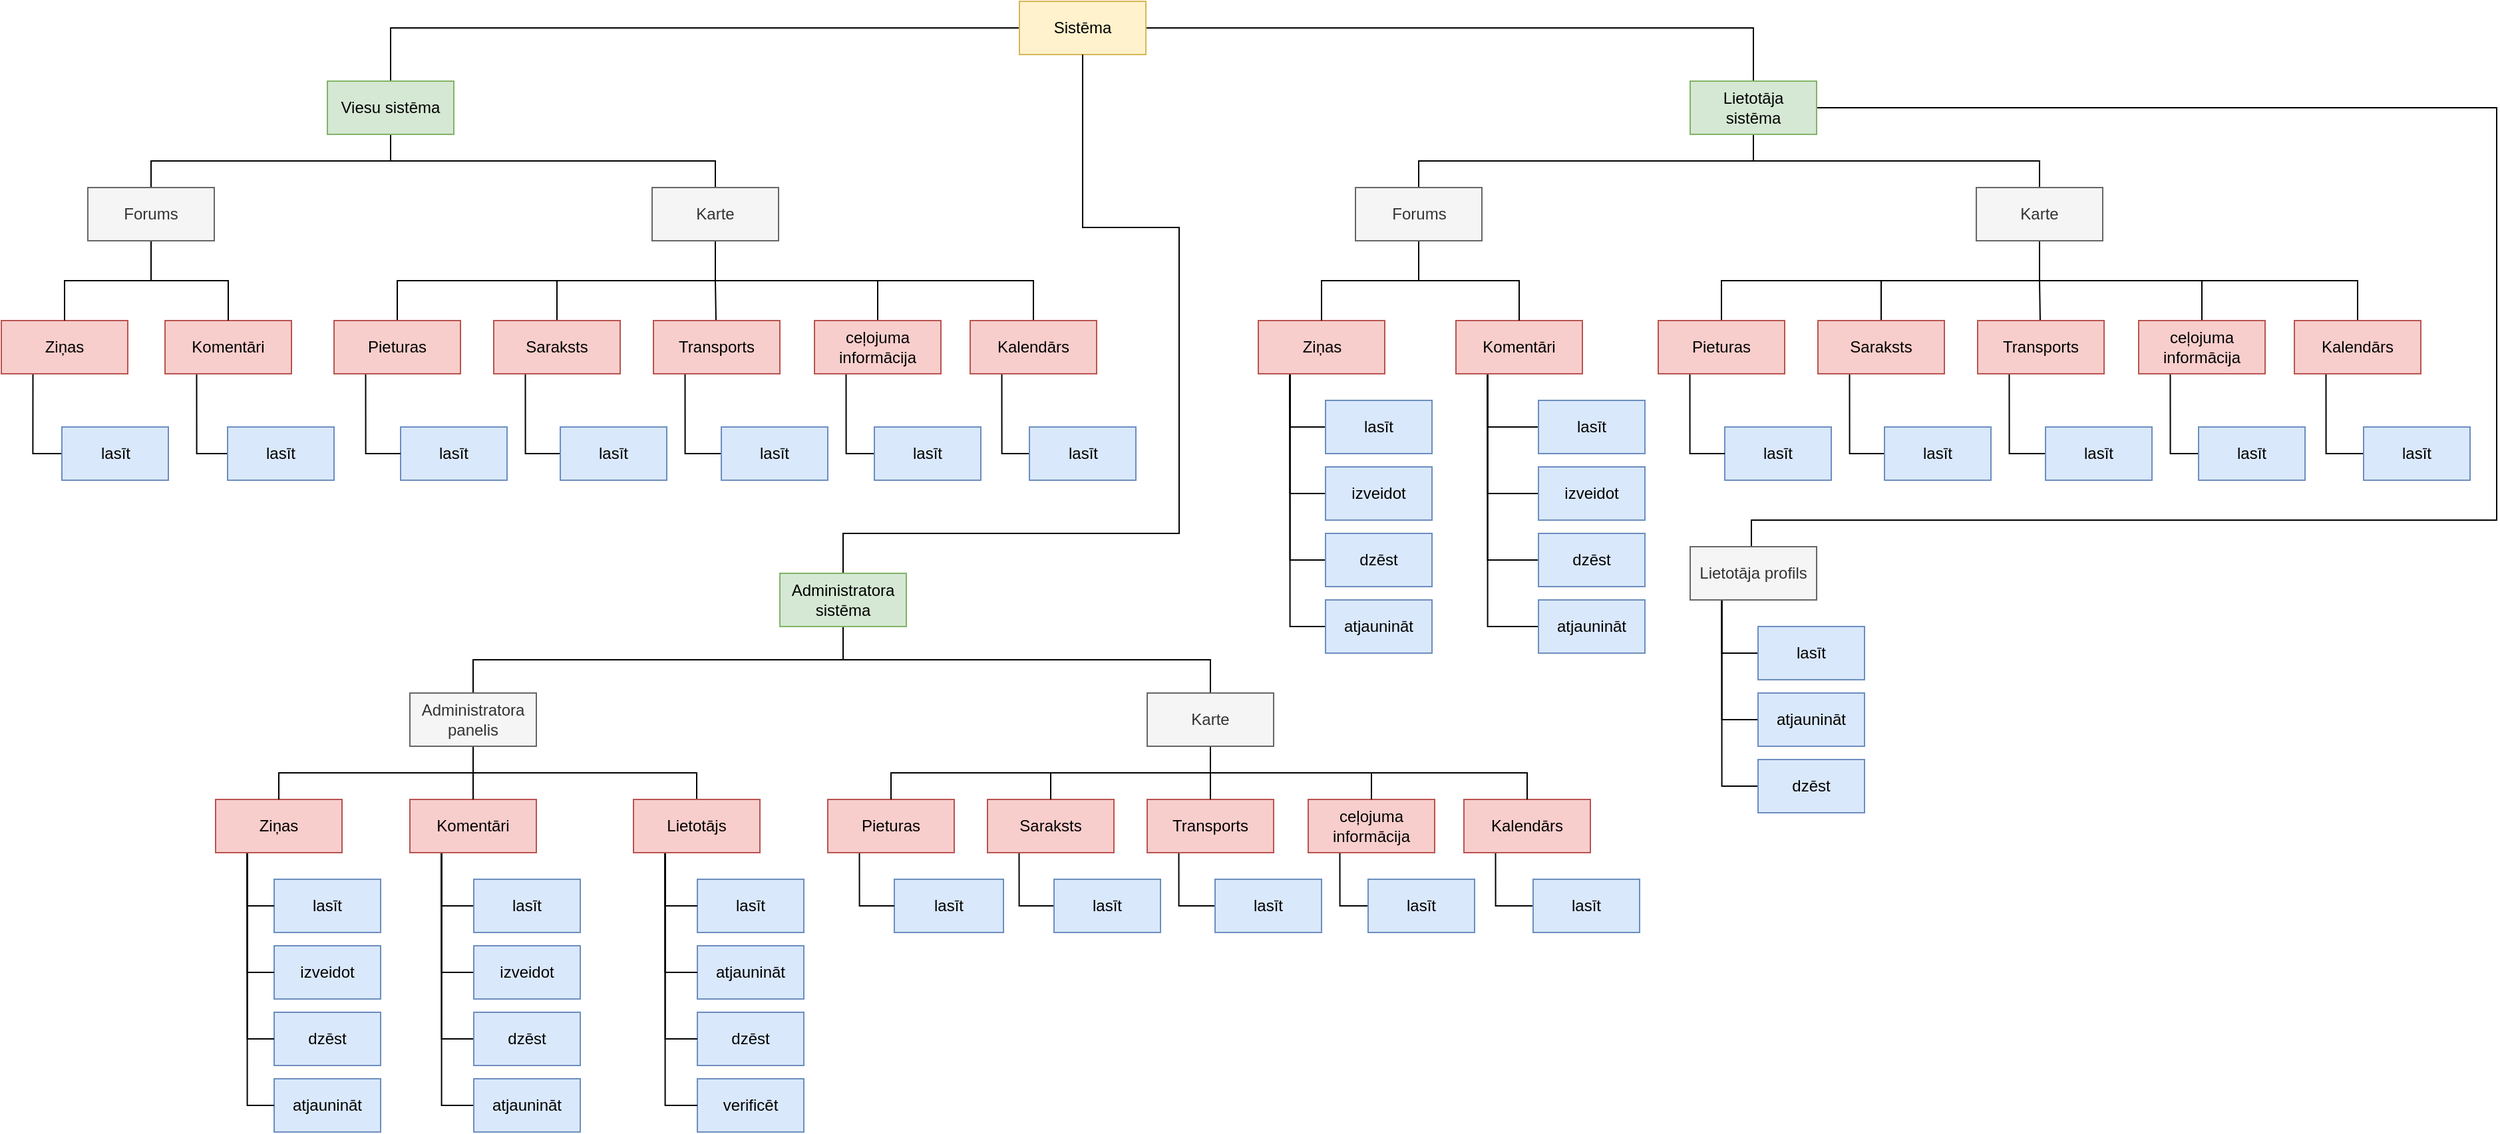 <mxfile version="21.3.5" type="device">
  <diagram name="Page-1" id="ItMayTdStuMKdumeluar">
    <mxGraphModel dx="2561" dy="914" grid="1" gridSize="10" guides="1" tooltips="1" connect="1" arrows="1" fold="1" page="1" pageScale="1" pageWidth="827" pageHeight="1169" math="0" shadow="0">
      <root>
        <mxCell id="0" />
        <mxCell id="1" parent="0" />
        <mxCell id="jwccmyAAvtYH5btv979k-6" style="edgeStyle=orthogonalEdgeStyle;rounded=0;orthogonalLoop=1;jettySize=auto;html=1;exitX=0;exitY=0.5;exitDx=0;exitDy=0;entryX=0.5;entryY=0;entryDx=0;entryDy=0;endArrow=none;endFill=0;" edge="1" parent="1" source="jwccmyAAvtYH5btv979k-1" target="jwccmyAAvtYH5btv979k-2">
          <mxGeometry relative="1" as="geometry" />
        </mxCell>
        <mxCell id="jwccmyAAvtYH5btv979k-14" style="edgeStyle=orthogonalEdgeStyle;rounded=0;orthogonalLoop=1;jettySize=auto;html=1;exitX=1;exitY=0.5;exitDx=0;exitDy=0;entryX=0.5;entryY=0;entryDx=0;entryDy=0;endArrow=none;endFill=0;" edge="1" parent="1" source="jwccmyAAvtYH5btv979k-1" target="jwccmyAAvtYH5btv979k-3">
          <mxGeometry relative="1" as="geometry" />
        </mxCell>
        <mxCell id="jwccmyAAvtYH5btv979k-1" value="Sistēma" style="rounded=0;whiteSpace=wrap;html=1;fillColor=#fff2cc;strokeColor=#d6b656;" vertex="1" parent="1">
          <mxGeometry x="380" y="110" width="95" height="40" as="geometry" />
        </mxCell>
        <mxCell id="jwccmyAAvtYH5btv979k-343" style="edgeStyle=orthogonalEdgeStyle;rounded=0;orthogonalLoop=1;jettySize=auto;html=1;exitX=0.5;exitY=1;exitDx=0;exitDy=0;entryX=0.5;entryY=0;entryDx=0;entryDy=0;endArrow=none;endFill=0;" edge="1" parent="1" source="jwccmyAAvtYH5btv979k-2" target="jwccmyAAvtYH5btv979k-342">
          <mxGeometry relative="1" as="geometry" />
        </mxCell>
        <mxCell id="jwccmyAAvtYH5btv979k-344" style="edgeStyle=orthogonalEdgeStyle;rounded=0;orthogonalLoop=1;jettySize=auto;html=1;exitX=0.5;exitY=1;exitDx=0;exitDy=0;entryX=0.5;entryY=0;entryDx=0;entryDy=0;endArrow=none;endFill=0;" edge="1" parent="1" source="jwccmyAAvtYH5btv979k-2" target="jwccmyAAvtYH5btv979k-324">
          <mxGeometry relative="1" as="geometry" />
        </mxCell>
        <mxCell id="jwccmyAAvtYH5btv979k-2" value="Viesu sistēma" style="rounded=0;whiteSpace=wrap;html=1;fillColor=#d5e8d4;strokeColor=#82b366;" vertex="1" parent="1">
          <mxGeometry x="-140" y="170" width="95" height="40" as="geometry" />
        </mxCell>
        <mxCell id="jwccmyAAvtYH5btv979k-246" style="edgeStyle=orthogonalEdgeStyle;rounded=0;orthogonalLoop=1;jettySize=auto;html=1;exitX=0.5;exitY=1;exitDx=0;exitDy=0;endArrow=none;endFill=0;" edge="1" parent="1" source="jwccmyAAvtYH5btv979k-3" target="jwccmyAAvtYH5btv979k-244">
          <mxGeometry relative="1" as="geometry" />
        </mxCell>
        <mxCell id="jwccmyAAvtYH5btv979k-261" style="edgeStyle=orthogonalEdgeStyle;rounded=0;orthogonalLoop=1;jettySize=auto;html=1;exitX=0.5;exitY=1;exitDx=0;exitDy=0;entryX=0.5;entryY=0;entryDx=0;entryDy=0;endArrow=none;endFill=0;" edge="1" parent="1" source="jwccmyAAvtYH5btv979k-3" target="jwccmyAAvtYH5btv979k-175">
          <mxGeometry relative="1" as="geometry" />
        </mxCell>
        <mxCell id="jwccmyAAvtYH5btv979k-279" style="edgeStyle=orthogonalEdgeStyle;rounded=0;orthogonalLoop=1;jettySize=auto;html=1;exitX=1;exitY=0.5;exitDx=0;exitDy=0;entryX=0.5;entryY=0;entryDx=0;entryDy=0;endArrow=none;endFill=0;" edge="1" parent="1" source="jwccmyAAvtYH5btv979k-3" target="jwccmyAAvtYH5btv979k-200">
          <mxGeometry relative="1" as="geometry">
            <Array as="points">
              <mxPoint x="1490" y="190" />
              <mxPoint x="1490" y="500" />
              <mxPoint x="930" y="500" />
              <mxPoint x="930" y="520" />
            </Array>
          </mxGeometry>
        </mxCell>
        <mxCell id="jwccmyAAvtYH5btv979k-3" value="Lietotāja &lt;br&gt;sistēma" style="rounded=0;whiteSpace=wrap;html=1;fillColor=#d5e8d4;strokeColor=#82b366;" vertex="1" parent="1">
          <mxGeometry x="884" y="170" width="95" height="40" as="geometry" />
        </mxCell>
        <mxCell id="jwccmyAAvtYH5btv979k-415" style="edgeStyle=orthogonalEdgeStyle;rounded=0;orthogonalLoop=1;jettySize=auto;html=1;exitX=0.5;exitY=1;exitDx=0;exitDy=0;entryX=0.5;entryY=0;entryDx=0;entryDy=0;endArrow=none;endFill=0;" edge="1" parent="1" source="jwccmyAAvtYH5btv979k-4" target="jwccmyAAvtYH5btv979k-414">
          <mxGeometry relative="1" as="geometry" />
        </mxCell>
        <mxCell id="jwccmyAAvtYH5btv979k-432" style="edgeStyle=orthogonalEdgeStyle;rounded=0;orthogonalLoop=1;jettySize=auto;html=1;exitX=0.5;exitY=1;exitDx=0;exitDy=0;entryX=0.5;entryY=0;entryDx=0;entryDy=0;endArrow=none;endFill=0;" edge="1" parent="1" source="jwccmyAAvtYH5btv979k-4" target="jwccmyAAvtYH5btv979k-413">
          <mxGeometry relative="1" as="geometry" />
        </mxCell>
        <mxCell id="jwccmyAAvtYH5btv979k-442" style="edgeStyle=orthogonalEdgeStyle;rounded=0;orthogonalLoop=1;jettySize=auto;html=1;exitX=0.5;exitY=0;exitDx=0;exitDy=0;entryX=0.5;entryY=1;entryDx=0;entryDy=0;endArrow=none;endFill=0;" edge="1" parent="1" source="jwccmyAAvtYH5btv979k-4" target="jwccmyAAvtYH5btv979k-1">
          <mxGeometry relative="1" as="geometry">
            <Array as="points">
              <mxPoint x="248" y="510" />
              <mxPoint x="500" y="510" />
              <mxPoint x="500" y="280" />
              <mxPoint x="428" y="280" />
            </Array>
          </mxGeometry>
        </mxCell>
        <mxCell id="jwccmyAAvtYH5btv979k-4" value="Administratora sistēma" style="rounded=0;whiteSpace=wrap;html=1;fillColor=#d5e8d4;strokeColor=#82b366;" vertex="1" parent="1">
          <mxGeometry x="200" y="540" width="95" height="40" as="geometry" />
        </mxCell>
        <mxCell id="jwccmyAAvtYH5btv979k-253" style="edgeStyle=orthogonalEdgeStyle;rounded=0;orthogonalLoop=1;jettySize=auto;html=1;exitX=0.25;exitY=1;exitDx=0;exitDy=0;entryX=0;entryY=0.5;entryDx=0;entryDy=0;endArrow=none;endFill=0;" edge="1" parent="1" source="jwccmyAAvtYH5btv979k-61" target="jwccmyAAvtYH5btv979k-67">
          <mxGeometry relative="1" as="geometry" />
        </mxCell>
        <mxCell id="jwccmyAAvtYH5btv979k-254" style="edgeStyle=orthogonalEdgeStyle;rounded=0;orthogonalLoop=1;jettySize=auto;html=1;exitX=0.25;exitY=1;exitDx=0;exitDy=0;entryX=0;entryY=0.5;entryDx=0;entryDy=0;endArrow=none;endFill=0;" edge="1" parent="1" source="jwccmyAAvtYH5btv979k-61" target="jwccmyAAvtYH5btv979k-68">
          <mxGeometry relative="1" as="geometry" />
        </mxCell>
        <mxCell id="jwccmyAAvtYH5btv979k-255" style="edgeStyle=orthogonalEdgeStyle;rounded=0;orthogonalLoop=1;jettySize=auto;html=1;exitX=0.25;exitY=1;exitDx=0;exitDy=0;entryX=0;entryY=0.5;entryDx=0;entryDy=0;endArrow=none;endFill=0;" edge="1" parent="1" source="jwccmyAAvtYH5btv979k-61" target="jwccmyAAvtYH5btv979k-69">
          <mxGeometry relative="1" as="geometry" />
        </mxCell>
        <mxCell id="jwccmyAAvtYH5btv979k-256" style="edgeStyle=orthogonalEdgeStyle;rounded=0;orthogonalLoop=1;jettySize=auto;html=1;exitX=0.25;exitY=1;exitDx=0;exitDy=0;entryX=0;entryY=0.5;entryDx=0;entryDy=0;endArrow=none;endFill=0;" edge="1" parent="1" source="jwccmyAAvtYH5btv979k-61" target="jwccmyAAvtYH5btv979k-70">
          <mxGeometry relative="1" as="geometry" />
        </mxCell>
        <mxCell id="jwccmyAAvtYH5btv979k-61" value="Ziņas" style="rounded=0;whiteSpace=wrap;html=1;fillColor=#f8cecc;strokeColor=#b85450;" vertex="1" parent="1">
          <mxGeometry x="559.5" y="350" width="95" height="40" as="geometry" />
        </mxCell>
        <mxCell id="jwccmyAAvtYH5btv979k-62" style="edgeStyle=orthogonalEdgeStyle;rounded=0;orthogonalLoop=1;jettySize=auto;html=1;exitX=0.25;exitY=1;exitDx=0;exitDy=0;entryX=0;entryY=0.5;entryDx=0;entryDy=0;endArrow=none;endFill=0;" edge="1" parent="1" source="jwccmyAAvtYH5btv979k-66" target="jwccmyAAvtYH5btv979k-71">
          <mxGeometry relative="1" as="geometry" />
        </mxCell>
        <mxCell id="jwccmyAAvtYH5btv979k-63" style="edgeStyle=orthogonalEdgeStyle;rounded=0;orthogonalLoop=1;jettySize=auto;html=1;exitX=0.25;exitY=1;exitDx=0;exitDy=0;entryX=0;entryY=0.5;entryDx=0;entryDy=0;endArrow=none;endFill=0;" edge="1" parent="1" source="jwccmyAAvtYH5btv979k-66" target="jwccmyAAvtYH5btv979k-72">
          <mxGeometry relative="1" as="geometry" />
        </mxCell>
        <mxCell id="jwccmyAAvtYH5btv979k-64" style="edgeStyle=orthogonalEdgeStyle;rounded=0;orthogonalLoop=1;jettySize=auto;html=1;exitX=0.25;exitY=1;exitDx=0;exitDy=0;entryX=0;entryY=0.5;entryDx=0;entryDy=0;endArrow=none;endFill=0;" edge="1" parent="1" source="jwccmyAAvtYH5btv979k-66" target="jwccmyAAvtYH5btv979k-73">
          <mxGeometry relative="1" as="geometry" />
        </mxCell>
        <mxCell id="jwccmyAAvtYH5btv979k-65" style="edgeStyle=orthogonalEdgeStyle;rounded=0;orthogonalLoop=1;jettySize=auto;html=1;exitX=0.25;exitY=1;exitDx=0;exitDy=0;entryX=0;entryY=0.5;entryDx=0;entryDy=0;endArrow=none;endFill=0;" edge="1" parent="1" source="jwccmyAAvtYH5btv979k-66" target="jwccmyAAvtYH5btv979k-74">
          <mxGeometry relative="1" as="geometry" />
        </mxCell>
        <mxCell id="jwccmyAAvtYH5btv979k-66" value="Komentāri" style="rounded=0;whiteSpace=wrap;html=1;fillColor=#f8cecc;strokeColor=#b85450;" vertex="1" parent="1">
          <mxGeometry x="708" y="350" width="95" height="40" as="geometry" />
        </mxCell>
        <mxCell id="jwccmyAAvtYH5btv979k-67" value="lasīt" style="rounded=0;whiteSpace=wrap;html=1;fillColor=#dae8fc;strokeColor=#6c8ebf;" vertex="1" parent="1">
          <mxGeometry x="610" y="410" width="80" height="40" as="geometry" />
        </mxCell>
        <mxCell id="jwccmyAAvtYH5btv979k-68" value="izveidot" style="rounded=0;whiteSpace=wrap;html=1;fillColor=#dae8fc;strokeColor=#6c8ebf;" vertex="1" parent="1">
          <mxGeometry x="610" y="460" width="80" height="40" as="geometry" />
        </mxCell>
        <mxCell id="jwccmyAAvtYH5btv979k-69" value="dzēst" style="rounded=0;whiteSpace=wrap;html=1;fillColor=#dae8fc;strokeColor=#6c8ebf;" vertex="1" parent="1">
          <mxGeometry x="610" y="510" width="80" height="40" as="geometry" />
        </mxCell>
        <mxCell id="jwccmyAAvtYH5btv979k-70" value="atjaunināt" style="rounded=0;whiteSpace=wrap;html=1;fillColor=#dae8fc;strokeColor=#6c8ebf;" vertex="1" parent="1">
          <mxGeometry x="610" y="560" width="80" height="40" as="geometry" />
        </mxCell>
        <mxCell id="jwccmyAAvtYH5btv979k-71" value="lasīt" style="rounded=0;whiteSpace=wrap;html=1;fillColor=#dae8fc;strokeColor=#6c8ebf;" vertex="1" parent="1">
          <mxGeometry x="770" y="410" width="80" height="40" as="geometry" />
        </mxCell>
        <mxCell id="jwccmyAAvtYH5btv979k-72" value="izveidot" style="rounded=0;whiteSpace=wrap;html=1;fillColor=#dae8fc;strokeColor=#6c8ebf;" vertex="1" parent="1">
          <mxGeometry x="770" y="460" width="80" height="40" as="geometry" />
        </mxCell>
        <mxCell id="jwccmyAAvtYH5btv979k-73" value="dzēst" style="rounded=0;whiteSpace=wrap;html=1;fillColor=#dae8fc;strokeColor=#6c8ebf;" vertex="1" parent="1">
          <mxGeometry x="770" y="510" width="80" height="40" as="geometry" />
        </mxCell>
        <mxCell id="jwccmyAAvtYH5btv979k-74" value="atjaunināt" style="rounded=0;whiteSpace=wrap;html=1;fillColor=#dae8fc;strokeColor=#6c8ebf;" vertex="1" parent="1">
          <mxGeometry x="770" y="560" width="80" height="40" as="geometry" />
        </mxCell>
        <mxCell id="jwccmyAAvtYH5btv979k-268" style="edgeStyle=orthogonalEdgeStyle;rounded=0;orthogonalLoop=1;jettySize=auto;html=1;exitX=0.5;exitY=1;exitDx=0;exitDy=0;entryX=0.5;entryY=0;entryDx=0;entryDy=0;endArrow=none;endFill=0;" edge="1" parent="1" source="jwccmyAAvtYH5btv979k-175" target="jwccmyAAvtYH5btv979k-190">
          <mxGeometry relative="1" as="geometry" />
        </mxCell>
        <mxCell id="jwccmyAAvtYH5btv979k-269" style="edgeStyle=orthogonalEdgeStyle;rounded=0;orthogonalLoop=1;jettySize=auto;html=1;exitX=0.5;exitY=1;exitDx=0;exitDy=0;entryX=0.5;entryY=0;entryDx=0;entryDy=0;endArrow=none;endFill=0;" edge="1" parent="1" source="jwccmyAAvtYH5btv979k-175" target="jwccmyAAvtYH5btv979k-188">
          <mxGeometry relative="1" as="geometry" />
        </mxCell>
        <mxCell id="jwccmyAAvtYH5btv979k-270" style="edgeStyle=orthogonalEdgeStyle;rounded=0;orthogonalLoop=1;jettySize=auto;html=1;exitX=0.5;exitY=1;exitDx=0;exitDy=0;endArrow=none;endFill=0;" edge="1" parent="1" source="jwccmyAAvtYH5btv979k-175" target="jwccmyAAvtYH5btv979k-182">
          <mxGeometry relative="1" as="geometry" />
        </mxCell>
        <mxCell id="jwccmyAAvtYH5btv979k-271" style="edgeStyle=orthogonalEdgeStyle;rounded=0;orthogonalLoop=1;jettySize=auto;html=1;exitX=0.5;exitY=1;exitDx=0;exitDy=0;entryX=0.5;entryY=0;entryDx=0;entryDy=0;endArrow=none;endFill=0;" edge="1" parent="1" source="jwccmyAAvtYH5btv979k-175" target="jwccmyAAvtYH5btv979k-178">
          <mxGeometry relative="1" as="geometry" />
        </mxCell>
        <mxCell id="jwccmyAAvtYH5btv979k-272" style="edgeStyle=orthogonalEdgeStyle;rounded=0;orthogonalLoop=1;jettySize=auto;html=1;exitX=0.5;exitY=1;exitDx=0;exitDy=0;endArrow=none;endFill=0;" edge="1" parent="1" source="jwccmyAAvtYH5btv979k-175" target="jwccmyAAvtYH5btv979k-180">
          <mxGeometry relative="1" as="geometry">
            <Array as="points">
              <mxPoint x="1147" y="320" />
              <mxPoint x="1147" y="320" />
            </Array>
          </mxGeometry>
        </mxCell>
        <mxCell id="jwccmyAAvtYH5btv979k-175" value="Karte" style="rounded=0;whiteSpace=wrap;html=1;fillColor=#f5f5f5;fontColor=#333333;strokeColor=#666666;" vertex="1" parent="1">
          <mxGeometry x="1099" y="250" width="95" height="40" as="geometry" />
        </mxCell>
        <mxCell id="jwccmyAAvtYH5btv979k-264" style="edgeStyle=orthogonalEdgeStyle;rounded=0;orthogonalLoop=1;jettySize=auto;html=1;exitX=0.25;exitY=1;exitDx=0;exitDy=0;entryX=0;entryY=0.5;entryDx=0;entryDy=0;endArrow=none;endFill=0;" edge="1" parent="1" source="jwccmyAAvtYH5btv979k-178" target="jwccmyAAvtYH5btv979k-184">
          <mxGeometry relative="1" as="geometry" />
        </mxCell>
        <mxCell id="jwccmyAAvtYH5btv979k-178" value="Saraksts" style="rounded=0;whiteSpace=wrap;html=1;fillColor=#f8cecc;strokeColor=#b85450;" vertex="1" parent="1">
          <mxGeometry x="980" y="350" width="95" height="40" as="geometry" />
        </mxCell>
        <mxCell id="jwccmyAAvtYH5btv979k-265" style="edgeStyle=orthogonalEdgeStyle;rounded=0;orthogonalLoop=1;jettySize=auto;html=1;exitX=0.25;exitY=1;exitDx=0;exitDy=0;entryX=0;entryY=0.5;entryDx=0;entryDy=0;endArrow=none;endFill=0;" edge="1" parent="1" source="jwccmyAAvtYH5btv979k-180" target="jwccmyAAvtYH5btv979k-185">
          <mxGeometry relative="1" as="geometry" />
        </mxCell>
        <mxCell id="jwccmyAAvtYH5btv979k-180" value="Transports" style="rounded=0;whiteSpace=wrap;html=1;fillColor=#f8cecc;strokeColor=#b85450;" vertex="1" parent="1">
          <mxGeometry x="1100" y="350" width="95" height="40" as="geometry" />
        </mxCell>
        <mxCell id="jwccmyAAvtYH5btv979k-266" style="edgeStyle=orthogonalEdgeStyle;rounded=0;orthogonalLoop=1;jettySize=auto;html=1;exitX=0.25;exitY=1;exitDx=0;exitDy=0;entryX=0;entryY=0.5;entryDx=0;entryDy=0;endArrow=none;endFill=0;" edge="1" parent="1" source="jwccmyAAvtYH5btv979k-182" target="jwccmyAAvtYH5btv979k-186">
          <mxGeometry relative="1" as="geometry" />
        </mxCell>
        <mxCell id="jwccmyAAvtYH5btv979k-182" value="ceļojuma informācija" style="rounded=0;whiteSpace=wrap;html=1;fillColor=#f8cecc;strokeColor=#b85450;" vertex="1" parent="1">
          <mxGeometry x="1221" y="350" width="95" height="40" as="geometry" />
        </mxCell>
        <mxCell id="jwccmyAAvtYH5btv979k-183" value="lasīt" style="rounded=0;whiteSpace=wrap;html=1;fillColor=#dae8fc;strokeColor=#6c8ebf;" vertex="1" parent="1">
          <mxGeometry x="910" y="430" width="80" height="40" as="geometry" />
        </mxCell>
        <mxCell id="jwccmyAAvtYH5btv979k-184" value="lasīt" style="rounded=0;whiteSpace=wrap;html=1;fillColor=#dae8fc;strokeColor=#6c8ebf;" vertex="1" parent="1">
          <mxGeometry x="1030" y="430" width="80" height="40" as="geometry" />
        </mxCell>
        <mxCell id="jwccmyAAvtYH5btv979k-185" value="lasīt" style="rounded=0;whiteSpace=wrap;html=1;fillColor=#dae8fc;strokeColor=#6c8ebf;" vertex="1" parent="1">
          <mxGeometry x="1151" y="430" width="80" height="40" as="geometry" />
        </mxCell>
        <mxCell id="jwccmyAAvtYH5btv979k-186" value="lasīt" style="rounded=0;whiteSpace=wrap;html=1;fillColor=#dae8fc;strokeColor=#6c8ebf;" vertex="1" parent="1">
          <mxGeometry x="1266" y="430" width="80" height="40" as="geometry" />
        </mxCell>
        <mxCell id="jwccmyAAvtYH5btv979k-267" style="edgeStyle=orthogonalEdgeStyle;rounded=0;orthogonalLoop=1;jettySize=auto;html=1;exitX=0.25;exitY=1;exitDx=0;exitDy=0;entryX=0;entryY=0.5;entryDx=0;entryDy=0;endArrow=none;endFill=0;" edge="1" parent="1" source="jwccmyAAvtYH5btv979k-188" target="jwccmyAAvtYH5btv979k-189">
          <mxGeometry relative="1" as="geometry" />
        </mxCell>
        <mxCell id="jwccmyAAvtYH5btv979k-188" value="Kalendārs" style="rounded=0;whiteSpace=wrap;html=1;fillColor=#f8cecc;strokeColor=#b85450;" vertex="1" parent="1">
          <mxGeometry x="1338" y="350" width="95" height="40" as="geometry" />
        </mxCell>
        <mxCell id="jwccmyAAvtYH5btv979k-189" value="lasīt" style="rounded=0;whiteSpace=wrap;html=1;fillColor=#dae8fc;strokeColor=#6c8ebf;" vertex="1" parent="1">
          <mxGeometry x="1390" y="430" width="80" height="40" as="geometry" />
        </mxCell>
        <mxCell id="jwccmyAAvtYH5btv979k-263" style="edgeStyle=orthogonalEdgeStyle;rounded=0;orthogonalLoop=1;jettySize=auto;html=1;exitX=0.25;exitY=1;exitDx=0;exitDy=0;entryX=0;entryY=0.5;entryDx=0;entryDy=0;endArrow=none;endFill=0;" edge="1" parent="1" source="jwccmyAAvtYH5btv979k-190" target="jwccmyAAvtYH5btv979k-183">
          <mxGeometry relative="1" as="geometry" />
        </mxCell>
        <mxCell id="jwccmyAAvtYH5btv979k-190" value="Pieturas" style="rounded=0;whiteSpace=wrap;html=1;fillColor=#f8cecc;strokeColor=#b85450;" vertex="1" parent="1">
          <mxGeometry x="860" y="350" width="95" height="40" as="geometry" />
        </mxCell>
        <mxCell id="jwccmyAAvtYH5btv979k-274" style="edgeStyle=orthogonalEdgeStyle;rounded=0;orthogonalLoop=1;jettySize=auto;html=1;exitX=0.25;exitY=1;exitDx=0;exitDy=0;entryX=0;entryY=0.5;entryDx=0;entryDy=0;endArrow=none;endFill=0;" edge="1" parent="1" source="jwccmyAAvtYH5btv979k-200" target="jwccmyAAvtYH5btv979k-221">
          <mxGeometry relative="1" as="geometry" />
        </mxCell>
        <mxCell id="jwccmyAAvtYH5btv979k-275" style="edgeStyle=orthogonalEdgeStyle;rounded=0;orthogonalLoop=1;jettySize=auto;html=1;exitX=0.25;exitY=1;exitDx=0;exitDy=0;entryX=0;entryY=0.5;entryDx=0;entryDy=0;endArrow=none;endFill=0;" edge="1" parent="1" source="jwccmyAAvtYH5btv979k-200" target="jwccmyAAvtYH5btv979k-222">
          <mxGeometry relative="1" as="geometry" />
        </mxCell>
        <mxCell id="jwccmyAAvtYH5btv979k-276" style="edgeStyle=orthogonalEdgeStyle;rounded=0;orthogonalLoop=1;jettySize=auto;html=1;exitX=0.25;exitY=1;exitDx=0;exitDy=0;entryX=0;entryY=0.5;entryDx=0;entryDy=0;endArrow=none;endFill=0;" edge="1" parent="1" source="jwccmyAAvtYH5btv979k-200" target="jwccmyAAvtYH5btv979k-223">
          <mxGeometry relative="1" as="geometry" />
        </mxCell>
        <mxCell id="jwccmyAAvtYH5btv979k-200" value="Lietotāja profils" style="rounded=0;whiteSpace=wrap;html=1;fillColor=#f5f5f5;fontColor=#333333;strokeColor=#666666;" vertex="1" parent="1">
          <mxGeometry x="884" y="520" width="95" height="40" as="geometry" />
        </mxCell>
        <mxCell id="jwccmyAAvtYH5btv979k-221" value="lasīt" style="rounded=0;whiteSpace=wrap;html=1;fillColor=#dae8fc;strokeColor=#6c8ebf;" vertex="1" parent="1">
          <mxGeometry x="935" y="580" width="80" height="40" as="geometry" />
        </mxCell>
        <mxCell id="jwccmyAAvtYH5btv979k-222" value="atjaunināt" style="rounded=0;whiteSpace=wrap;html=1;fillColor=#dae8fc;strokeColor=#6c8ebf;" vertex="1" parent="1">
          <mxGeometry x="935" y="630" width="80" height="40" as="geometry" />
        </mxCell>
        <mxCell id="jwccmyAAvtYH5btv979k-223" value="dzēst" style="rounded=0;whiteSpace=wrap;html=1;fillColor=#dae8fc;strokeColor=#6c8ebf;" vertex="1" parent="1">
          <mxGeometry x="935" y="680" width="80" height="40" as="geometry" />
        </mxCell>
        <mxCell id="jwccmyAAvtYH5btv979k-257" style="edgeStyle=orthogonalEdgeStyle;rounded=0;orthogonalLoop=1;jettySize=auto;html=1;exitX=0.5;exitY=1;exitDx=0;exitDy=0;entryX=0.5;entryY=0;entryDx=0;entryDy=0;endArrow=none;endFill=0;" edge="1" parent="1" source="jwccmyAAvtYH5btv979k-244" target="jwccmyAAvtYH5btv979k-66">
          <mxGeometry relative="1" as="geometry" />
        </mxCell>
        <mxCell id="jwccmyAAvtYH5btv979k-258" style="edgeStyle=orthogonalEdgeStyle;rounded=0;orthogonalLoop=1;jettySize=auto;html=1;exitX=0.5;exitY=1;exitDx=0;exitDy=0;entryX=0.5;entryY=0;entryDx=0;entryDy=0;endArrow=none;endFill=0;" edge="1" parent="1" source="jwccmyAAvtYH5btv979k-244" target="jwccmyAAvtYH5btv979k-61">
          <mxGeometry relative="1" as="geometry" />
        </mxCell>
        <mxCell id="jwccmyAAvtYH5btv979k-244" value="Forums" style="rounded=0;whiteSpace=wrap;html=1;fillColor=#f5f5f5;fontColor=#333333;strokeColor=#666666;" vertex="1" parent="1">
          <mxGeometry x="632.5" y="250" width="95" height="40" as="geometry" />
        </mxCell>
        <mxCell id="jwccmyAAvtYH5btv979k-347" style="edgeStyle=orthogonalEdgeStyle;rounded=0;orthogonalLoop=1;jettySize=auto;html=1;exitX=0.25;exitY=1;exitDx=0;exitDy=0;entryX=0;entryY=0.5;entryDx=0;entryDy=0;endArrow=none;endFill=0;" edge="1" parent="1" source="jwccmyAAvtYH5btv979k-305" target="jwccmyAAvtYH5btv979k-311">
          <mxGeometry relative="1" as="geometry" />
        </mxCell>
        <mxCell id="jwccmyAAvtYH5btv979k-305" value="Ziņas" style="rounded=0;whiteSpace=wrap;html=1;fillColor=#f8cecc;strokeColor=#b85450;" vertex="1" parent="1">
          <mxGeometry x="-385" y="350" width="95" height="40" as="geometry" />
        </mxCell>
        <mxCell id="jwccmyAAvtYH5btv979k-346" style="edgeStyle=orthogonalEdgeStyle;rounded=0;orthogonalLoop=1;jettySize=auto;html=1;exitX=0.25;exitY=1;exitDx=0;exitDy=0;entryX=0;entryY=0.5;entryDx=0;entryDy=0;endArrow=none;endFill=0;" edge="1" parent="1" source="jwccmyAAvtYH5btv979k-310" target="jwccmyAAvtYH5btv979k-315">
          <mxGeometry relative="1" as="geometry" />
        </mxCell>
        <mxCell id="jwccmyAAvtYH5btv979k-310" value="Komentāri" style="rounded=0;whiteSpace=wrap;html=1;fillColor=#f8cecc;strokeColor=#b85450;" vertex="1" parent="1">
          <mxGeometry x="-262" y="350" width="95" height="40" as="geometry" />
        </mxCell>
        <mxCell id="jwccmyAAvtYH5btv979k-311" value="lasīt" style="rounded=0;whiteSpace=wrap;html=1;fillColor=#dae8fc;strokeColor=#6c8ebf;" vertex="1" parent="1">
          <mxGeometry x="-339.5" y="430" width="80" height="40" as="geometry" />
        </mxCell>
        <mxCell id="jwccmyAAvtYH5btv979k-315" value="lasīt" style="rounded=0;whiteSpace=wrap;html=1;fillColor=#dae8fc;strokeColor=#6c8ebf;" vertex="1" parent="1">
          <mxGeometry x="-215" y="430" width="80" height="40" as="geometry" />
        </mxCell>
        <mxCell id="jwccmyAAvtYH5btv979k-319" style="edgeStyle=orthogonalEdgeStyle;rounded=0;orthogonalLoop=1;jettySize=auto;html=1;exitX=0.5;exitY=1;exitDx=0;exitDy=0;entryX=0.5;entryY=0;entryDx=0;entryDy=0;endArrow=none;endFill=0;" edge="1" parent="1" source="jwccmyAAvtYH5btv979k-324" target="jwccmyAAvtYH5btv979k-339">
          <mxGeometry relative="1" as="geometry" />
        </mxCell>
        <mxCell id="jwccmyAAvtYH5btv979k-320" style="edgeStyle=orthogonalEdgeStyle;rounded=0;orthogonalLoop=1;jettySize=auto;html=1;exitX=0.5;exitY=1;exitDx=0;exitDy=0;entryX=0.5;entryY=0;entryDx=0;entryDy=0;endArrow=none;endFill=0;" edge="1" parent="1" source="jwccmyAAvtYH5btv979k-324" target="jwccmyAAvtYH5btv979k-336">
          <mxGeometry relative="1" as="geometry" />
        </mxCell>
        <mxCell id="jwccmyAAvtYH5btv979k-321" style="edgeStyle=orthogonalEdgeStyle;rounded=0;orthogonalLoop=1;jettySize=auto;html=1;exitX=0.5;exitY=1;exitDx=0;exitDy=0;endArrow=none;endFill=0;" edge="1" parent="1" source="jwccmyAAvtYH5btv979k-324" target="jwccmyAAvtYH5btv979k-330">
          <mxGeometry relative="1" as="geometry" />
        </mxCell>
        <mxCell id="jwccmyAAvtYH5btv979k-322" style="edgeStyle=orthogonalEdgeStyle;rounded=0;orthogonalLoop=1;jettySize=auto;html=1;exitX=0.5;exitY=1;exitDx=0;exitDy=0;entryX=0.5;entryY=0;entryDx=0;entryDy=0;endArrow=none;endFill=0;" edge="1" parent="1" source="jwccmyAAvtYH5btv979k-324" target="jwccmyAAvtYH5btv979k-326">
          <mxGeometry relative="1" as="geometry" />
        </mxCell>
        <mxCell id="jwccmyAAvtYH5btv979k-323" style="edgeStyle=orthogonalEdgeStyle;rounded=0;orthogonalLoop=1;jettySize=auto;html=1;exitX=0.5;exitY=1;exitDx=0;exitDy=0;endArrow=none;endFill=0;" edge="1" parent="1" source="jwccmyAAvtYH5btv979k-324" target="jwccmyAAvtYH5btv979k-328">
          <mxGeometry relative="1" as="geometry">
            <Array as="points">
              <mxPoint x="152" y="320" />
              <mxPoint x="152" y="320" />
            </Array>
          </mxGeometry>
        </mxCell>
        <mxCell id="jwccmyAAvtYH5btv979k-324" value="Karte" style="rounded=0;whiteSpace=wrap;html=1;fillColor=#f5f5f5;fontColor=#333333;strokeColor=#666666;" vertex="1" parent="1">
          <mxGeometry x="104" y="250" width="95" height="40" as="geometry" />
        </mxCell>
        <mxCell id="jwccmyAAvtYH5btv979k-325" style="edgeStyle=orthogonalEdgeStyle;rounded=0;orthogonalLoop=1;jettySize=auto;html=1;exitX=0.25;exitY=1;exitDx=0;exitDy=0;entryX=0;entryY=0.5;entryDx=0;entryDy=0;endArrow=none;endFill=0;" edge="1" parent="1" source="jwccmyAAvtYH5btv979k-326" target="jwccmyAAvtYH5btv979k-332">
          <mxGeometry relative="1" as="geometry" />
        </mxCell>
        <mxCell id="jwccmyAAvtYH5btv979k-326" value="Saraksts" style="rounded=0;whiteSpace=wrap;html=1;fillColor=#f8cecc;strokeColor=#b85450;" vertex="1" parent="1">
          <mxGeometry x="-15" y="350" width="95" height="40" as="geometry" />
        </mxCell>
        <mxCell id="jwccmyAAvtYH5btv979k-327" style="edgeStyle=orthogonalEdgeStyle;rounded=0;orthogonalLoop=1;jettySize=auto;html=1;exitX=0.25;exitY=1;exitDx=0;exitDy=0;entryX=0;entryY=0.5;entryDx=0;entryDy=0;endArrow=none;endFill=0;" edge="1" parent="1" source="jwccmyAAvtYH5btv979k-328" target="jwccmyAAvtYH5btv979k-333">
          <mxGeometry relative="1" as="geometry" />
        </mxCell>
        <mxCell id="jwccmyAAvtYH5btv979k-328" value="Transports" style="rounded=0;whiteSpace=wrap;html=1;fillColor=#f8cecc;strokeColor=#b85450;" vertex="1" parent="1">
          <mxGeometry x="105" y="350" width="95" height="40" as="geometry" />
        </mxCell>
        <mxCell id="jwccmyAAvtYH5btv979k-329" style="edgeStyle=orthogonalEdgeStyle;rounded=0;orthogonalLoop=1;jettySize=auto;html=1;exitX=0.25;exitY=1;exitDx=0;exitDy=0;entryX=0;entryY=0.5;entryDx=0;entryDy=0;endArrow=none;endFill=0;" edge="1" parent="1" source="jwccmyAAvtYH5btv979k-330" target="jwccmyAAvtYH5btv979k-334">
          <mxGeometry relative="1" as="geometry" />
        </mxCell>
        <mxCell id="jwccmyAAvtYH5btv979k-330" value="ceļojuma informācija" style="rounded=0;whiteSpace=wrap;html=1;fillColor=#f8cecc;strokeColor=#b85450;" vertex="1" parent="1">
          <mxGeometry x="226" y="350" width="95" height="40" as="geometry" />
        </mxCell>
        <mxCell id="jwccmyAAvtYH5btv979k-331" value="lasīt" style="rounded=0;whiteSpace=wrap;html=1;fillColor=#dae8fc;strokeColor=#6c8ebf;" vertex="1" parent="1">
          <mxGeometry x="-85" y="430" width="80" height="40" as="geometry" />
        </mxCell>
        <mxCell id="jwccmyAAvtYH5btv979k-332" value="lasīt" style="rounded=0;whiteSpace=wrap;html=1;fillColor=#dae8fc;strokeColor=#6c8ebf;" vertex="1" parent="1">
          <mxGeometry x="35" y="430" width="80" height="40" as="geometry" />
        </mxCell>
        <mxCell id="jwccmyAAvtYH5btv979k-333" value="lasīt" style="rounded=0;whiteSpace=wrap;html=1;fillColor=#dae8fc;strokeColor=#6c8ebf;" vertex="1" parent="1">
          <mxGeometry x="156" y="430" width="80" height="40" as="geometry" />
        </mxCell>
        <mxCell id="jwccmyAAvtYH5btv979k-334" value="lasīt" style="rounded=0;whiteSpace=wrap;html=1;fillColor=#dae8fc;strokeColor=#6c8ebf;" vertex="1" parent="1">
          <mxGeometry x="271" y="430" width="80" height="40" as="geometry" />
        </mxCell>
        <mxCell id="jwccmyAAvtYH5btv979k-335" style="edgeStyle=orthogonalEdgeStyle;rounded=0;orthogonalLoop=1;jettySize=auto;html=1;exitX=0.25;exitY=1;exitDx=0;exitDy=0;entryX=0;entryY=0.5;entryDx=0;entryDy=0;endArrow=none;endFill=0;" edge="1" parent="1" source="jwccmyAAvtYH5btv979k-336" target="jwccmyAAvtYH5btv979k-337">
          <mxGeometry relative="1" as="geometry" />
        </mxCell>
        <mxCell id="jwccmyAAvtYH5btv979k-336" value="Kalendārs" style="rounded=0;whiteSpace=wrap;html=1;fillColor=#f8cecc;strokeColor=#b85450;" vertex="1" parent="1">
          <mxGeometry x="343" y="350" width="95" height="40" as="geometry" />
        </mxCell>
        <mxCell id="jwccmyAAvtYH5btv979k-337" value="lasīt" style="rounded=0;whiteSpace=wrap;html=1;fillColor=#dae8fc;strokeColor=#6c8ebf;" vertex="1" parent="1">
          <mxGeometry x="387.5" y="430" width="80" height="40" as="geometry" />
        </mxCell>
        <mxCell id="jwccmyAAvtYH5btv979k-338" style="edgeStyle=orthogonalEdgeStyle;rounded=0;orthogonalLoop=1;jettySize=auto;html=1;exitX=0.25;exitY=1;exitDx=0;exitDy=0;entryX=0;entryY=0.5;entryDx=0;entryDy=0;endArrow=none;endFill=0;" edge="1" parent="1" source="jwccmyAAvtYH5btv979k-339" target="jwccmyAAvtYH5btv979k-331">
          <mxGeometry relative="1" as="geometry" />
        </mxCell>
        <mxCell id="jwccmyAAvtYH5btv979k-339" value="Pieturas" style="rounded=0;whiteSpace=wrap;html=1;fillColor=#f8cecc;strokeColor=#b85450;" vertex="1" parent="1">
          <mxGeometry x="-135" y="350" width="95" height="40" as="geometry" />
        </mxCell>
        <mxCell id="jwccmyAAvtYH5btv979k-340" style="edgeStyle=orthogonalEdgeStyle;rounded=0;orthogonalLoop=1;jettySize=auto;html=1;exitX=0.5;exitY=1;exitDx=0;exitDy=0;entryX=0.5;entryY=0;entryDx=0;entryDy=0;endArrow=none;endFill=0;" edge="1" parent="1" source="jwccmyAAvtYH5btv979k-342" target="jwccmyAAvtYH5btv979k-310">
          <mxGeometry relative="1" as="geometry" />
        </mxCell>
        <mxCell id="jwccmyAAvtYH5btv979k-341" style="edgeStyle=orthogonalEdgeStyle;rounded=0;orthogonalLoop=1;jettySize=auto;html=1;exitX=0.5;exitY=1;exitDx=0;exitDy=0;entryX=0.5;entryY=0;entryDx=0;entryDy=0;endArrow=none;endFill=0;" edge="1" parent="1" source="jwccmyAAvtYH5btv979k-342" target="jwccmyAAvtYH5btv979k-305">
          <mxGeometry relative="1" as="geometry" />
        </mxCell>
        <mxCell id="jwccmyAAvtYH5btv979k-342" value="Forums" style="rounded=0;whiteSpace=wrap;html=1;fillColor=#f5f5f5;fontColor=#333333;strokeColor=#666666;" vertex="1" parent="1">
          <mxGeometry x="-320" y="250" width="95" height="40" as="geometry" />
        </mxCell>
        <mxCell id="jwccmyAAvtYH5btv979k-355" style="edgeStyle=orthogonalEdgeStyle;rounded=0;orthogonalLoop=1;jettySize=auto;html=1;exitX=0.25;exitY=1;exitDx=0;exitDy=0;entryX=0;entryY=0.5;entryDx=0;entryDy=0;endArrow=none;endFill=0;" edge="1" parent="1" source="jwccmyAAvtYH5btv979k-359" target="jwccmyAAvtYH5btv979k-364">
          <mxGeometry relative="1" as="geometry" />
        </mxCell>
        <mxCell id="jwccmyAAvtYH5btv979k-356" style="edgeStyle=orthogonalEdgeStyle;rounded=0;orthogonalLoop=1;jettySize=auto;html=1;exitX=0.25;exitY=1;exitDx=0;exitDy=0;entryX=0;entryY=0.5;entryDx=0;entryDy=0;endArrow=none;endFill=0;" edge="1" parent="1" source="jwccmyAAvtYH5btv979k-359" target="jwccmyAAvtYH5btv979k-365">
          <mxGeometry relative="1" as="geometry" />
        </mxCell>
        <mxCell id="jwccmyAAvtYH5btv979k-357" style="edgeStyle=orthogonalEdgeStyle;rounded=0;orthogonalLoop=1;jettySize=auto;html=1;exitX=0.25;exitY=1;exitDx=0;exitDy=0;entryX=0;entryY=0.5;entryDx=0;entryDy=0;endArrow=none;endFill=0;" edge="1" parent="1" source="jwccmyAAvtYH5btv979k-359" target="jwccmyAAvtYH5btv979k-366">
          <mxGeometry relative="1" as="geometry" />
        </mxCell>
        <mxCell id="jwccmyAAvtYH5btv979k-358" style="edgeStyle=orthogonalEdgeStyle;rounded=0;orthogonalLoop=1;jettySize=auto;html=1;exitX=0.25;exitY=1;exitDx=0;exitDy=0;entryX=0;entryY=0.5;entryDx=0;entryDy=0;endArrow=none;endFill=0;" edge="1" parent="1" source="jwccmyAAvtYH5btv979k-359" target="jwccmyAAvtYH5btv979k-367">
          <mxGeometry relative="1" as="geometry" />
        </mxCell>
        <mxCell id="jwccmyAAvtYH5btv979k-359" value="Komentāri" style="rounded=0;whiteSpace=wrap;html=1;fillColor=#f8cecc;strokeColor=#b85450;" vertex="1" parent="1">
          <mxGeometry x="-78" y="710" width="95" height="40" as="geometry" />
        </mxCell>
        <mxCell id="jwccmyAAvtYH5btv979k-360" value="lasīt" style="rounded=0;whiteSpace=wrap;html=1;fillColor=#dae8fc;strokeColor=#6c8ebf;" vertex="1" parent="1">
          <mxGeometry x="-180" y="770" width="80" height="40" as="geometry" />
        </mxCell>
        <mxCell id="jwccmyAAvtYH5btv979k-361" value="izveidot" style="rounded=0;whiteSpace=wrap;html=1;fillColor=#dae8fc;strokeColor=#6c8ebf;" vertex="1" parent="1">
          <mxGeometry x="-180" y="820" width="80" height="40" as="geometry" />
        </mxCell>
        <mxCell id="jwccmyAAvtYH5btv979k-362" value="dzēst" style="rounded=0;whiteSpace=wrap;html=1;fillColor=#dae8fc;strokeColor=#6c8ebf;" vertex="1" parent="1">
          <mxGeometry x="-180" y="870" width="80" height="40" as="geometry" />
        </mxCell>
        <mxCell id="jwccmyAAvtYH5btv979k-363" value="atjaunināt" style="rounded=0;whiteSpace=wrap;html=1;fillColor=#dae8fc;strokeColor=#6c8ebf;" vertex="1" parent="1">
          <mxGeometry x="-180" y="920" width="80" height="40" as="geometry" />
        </mxCell>
        <mxCell id="jwccmyAAvtYH5btv979k-364" value="lasīt" style="rounded=0;whiteSpace=wrap;html=1;fillColor=#dae8fc;strokeColor=#6c8ebf;" vertex="1" parent="1">
          <mxGeometry x="-30" y="770" width="80" height="40" as="geometry" />
        </mxCell>
        <mxCell id="jwccmyAAvtYH5btv979k-365" value="izveidot" style="rounded=0;whiteSpace=wrap;html=1;fillColor=#dae8fc;strokeColor=#6c8ebf;" vertex="1" parent="1">
          <mxGeometry x="-30" y="820" width="80" height="40" as="geometry" />
        </mxCell>
        <mxCell id="jwccmyAAvtYH5btv979k-366" value="dzēst" style="rounded=0;whiteSpace=wrap;html=1;fillColor=#dae8fc;strokeColor=#6c8ebf;" vertex="1" parent="1">
          <mxGeometry x="-30" y="870" width="80" height="40" as="geometry" />
        </mxCell>
        <mxCell id="jwccmyAAvtYH5btv979k-367" value="atjaunināt" style="rounded=0;whiteSpace=wrap;html=1;fillColor=#dae8fc;strokeColor=#6c8ebf;" vertex="1" parent="1">
          <mxGeometry x="-30" y="920" width="80" height="40" as="geometry" />
        </mxCell>
        <mxCell id="jwccmyAAvtYH5btv979k-374" style="edgeStyle=orthogonalEdgeStyle;rounded=0;orthogonalLoop=1;jettySize=auto;html=1;exitX=0.25;exitY=1;exitDx=0;exitDy=0;entryX=0;entryY=0.5;entryDx=0;entryDy=0;endArrow=none;endFill=0;" edge="1" parent="1" source="jwccmyAAvtYH5btv979k-375" target="jwccmyAAvtYH5btv979k-381">
          <mxGeometry relative="1" as="geometry" />
        </mxCell>
        <mxCell id="jwccmyAAvtYH5btv979k-375" value="Saraksts" style="rounded=0;whiteSpace=wrap;html=1;fillColor=#f8cecc;strokeColor=#b85450;" vertex="1" parent="1">
          <mxGeometry x="356" y="710" width="95" height="40" as="geometry" />
        </mxCell>
        <mxCell id="jwccmyAAvtYH5btv979k-376" style="edgeStyle=orthogonalEdgeStyle;rounded=0;orthogonalLoop=1;jettySize=auto;html=1;exitX=0.25;exitY=1;exitDx=0;exitDy=0;entryX=0;entryY=0.5;entryDx=0;entryDy=0;endArrow=none;endFill=0;" edge="1" parent="1" source="jwccmyAAvtYH5btv979k-377" target="jwccmyAAvtYH5btv979k-382">
          <mxGeometry relative="1" as="geometry" />
        </mxCell>
        <mxCell id="jwccmyAAvtYH5btv979k-377" value="Transports" style="rounded=0;whiteSpace=wrap;html=1;fillColor=#f8cecc;strokeColor=#b85450;" vertex="1" parent="1">
          <mxGeometry x="476" y="710" width="95" height="40" as="geometry" />
        </mxCell>
        <mxCell id="jwccmyAAvtYH5btv979k-378" style="edgeStyle=orthogonalEdgeStyle;rounded=0;orthogonalLoop=1;jettySize=auto;html=1;exitX=0.25;exitY=1;exitDx=0;exitDy=0;entryX=0;entryY=0.5;entryDx=0;entryDy=0;endArrow=none;endFill=0;" edge="1" parent="1" source="jwccmyAAvtYH5btv979k-379" target="jwccmyAAvtYH5btv979k-383">
          <mxGeometry relative="1" as="geometry" />
        </mxCell>
        <mxCell id="jwccmyAAvtYH5btv979k-379" value="ceļojuma informācija" style="rounded=0;whiteSpace=wrap;html=1;fillColor=#f8cecc;strokeColor=#b85450;" vertex="1" parent="1">
          <mxGeometry x="597" y="710" width="95" height="40" as="geometry" />
        </mxCell>
        <mxCell id="jwccmyAAvtYH5btv979k-380" value="lasīt" style="rounded=0;whiteSpace=wrap;html=1;fillColor=#dae8fc;strokeColor=#6c8ebf;" vertex="1" parent="1">
          <mxGeometry x="286" y="770" width="82" height="40" as="geometry" />
        </mxCell>
        <mxCell id="jwccmyAAvtYH5btv979k-381" value="lasīt" style="rounded=0;whiteSpace=wrap;html=1;fillColor=#dae8fc;strokeColor=#6c8ebf;" vertex="1" parent="1">
          <mxGeometry x="406" y="770" width="80" height="40" as="geometry" />
        </mxCell>
        <mxCell id="jwccmyAAvtYH5btv979k-382" value="lasīt" style="rounded=0;whiteSpace=wrap;html=1;fillColor=#dae8fc;strokeColor=#6c8ebf;" vertex="1" parent="1">
          <mxGeometry x="527" y="770" width="80" height="40" as="geometry" />
        </mxCell>
        <mxCell id="jwccmyAAvtYH5btv979k-383" value="lasīt" style="rounded=0;whiteSpace=wrap;html=1;fillColor=#dae8fc;strokeColor=#6c8ebf;" vertex="1" parent="1">
          <mxGeometry x="642" y="770" width="80" height="40" as="geometry" />
        </mxCell>
        <mxCell id="jwccmyAAvtYH5btv979k-384" style="edgeStyle=orthogonalEdgeStyle;rounded=0;orthogonalLoop=1;jettySize=auto;html=1;exitX=0.25;exitY=1;exitDx=0;exitDy=0;entryX=0;entryY=0.5;entryDx=0;entryDy=0;endArrow=none;endFill=0;" edge="1" parent="1" source="jwccmyAAvtYH5btv979k-385" target="jwccmyAAvtYH5btv979k-386">
          <mxGeometry relative="1" as="geometry" />
        </mxCell>
        <mxCell id="jwccmyAAvtYH5btv979k-385" value="Kalendārs" style="rounded=0;whiteSpace=wrap;html=1;fillColor=#f8cecc;strokeColor=#b85450;" vertex="1" parent="1">
          <mxGeometry x="714" y="710" width="95" height="40" as="geometry" />
        </mxCell>
        <mxCell id="jwccmyAAvtYH5btv979k-386" value="lasīt" style="rounded=0;whiteSpace=wrap;html=1;fillColor=#dae8fc;strokeColor=#6c8ebf;" vertex="1" parent="1">
          <mxGeometry x="766" y="770" width="80" height="40" as="geometry" />
        </mxCell>
        <mxCell id="jwccmyAAvtYH5btv979k-387" style="edgeStyle=orthogonalEdgeStyle;rounded=0;orthogonalLoop=1;jettySize=auto;html=1;exitX=0.25;exitY=1;exitDx=0;exitDy=0;entryX=0;entryY=0.5;entryDx=0;entryDy=0;endArrow=none;endFill=0;" edge="1" parent="1" source="jwccmyAAvtYH5btv979k-388" target="jwccmyAAvtYH5btv979k-380">
          <mxGeometry relative="1" as="geometry" />
        </mxCell>
        <mxCell id="jwccmyAAvtYH5btv979k-388" value="Pieturas" style="rounded=0;whiteSpace=wrap;html=1;fillColor=#f8cecc;strokeColor=#b85450;" vertex="1" parent="1">
          <mxGeometry x="236" y="710" width="95" height="40" as="geometry" />
        </mxCell>
        <mxCell id="jwccmyAAvtYH5btv979k-393" value="lasīt" style="rounded=0;whiteSpace=wrap;html=1;fillColor=#dae8fc;strokeColor=#6c8ebf;" vertex="1" parent="1">
          <mxGeometry x="138" y="770" width="80" height="40" as="geometry" />
        </mxCell>
        <mxCell id="jwccmyAAvtYH5btv979k-394" value="atjaunināt" style="rounded=0;whiteSpace=wrap;html=1;fillColor=#dae8fc;strokeColor=#6c8ebf;" vertex="1" parent="1">
          <mxGeometry x="138" y="820" width="80" height="40" as="geometry" />
        </mxCell>
        <mxCell id="jwccmyAAvtYH5btv979k-395" value="dzēst" style="rounded=0;whiteSpace=wrap;html=1;fillColor=#dae8fc;strokeColor=#6c8ebf;" vertex="1" parent="1">
          <mxGeometry x="138" y="870" width="80" height="40" as="geometry" />
        </mxCell>
        <mxCell id="jwccmyAAvtYH5btv979k-401" style="edgeStyle=orthogonalEdgeStyle;rounded=0;orthogonalLoop=1;jettySize=auto;html=1;exitX=0.25;exitY=1;exitDx=0;exitDy=0;entryX=0;entryY=0.5;entryDx=0;entryDy=0;endArrow=none;endFill=0;" edge="1" parent="1" source="jwccmyAAvtYH5btv979k-399" target="jwccmyAAvtYH5btv979k-360">
          <mxGeometry relative="1" as="geometry" />
        </mxCell>
        <mxCell id="jwccmyAAvtYH5btv979k-402" style="edgeStyle=orthogonalEdgeStyle;rounded=0;orthogonalLoop=1;jettySize=auto;html=1;exitX=0.25;exitY=1;exitDx=0;exitDy=0;entryX=0;entryY=0.5;entryDx=0;entryDy=0;endArrow=none;endFill=0;" edge="1" parent="1" source="jwccmyAAvtYH5btv979k-399" target="jwccmyAAvtYH5btv979k-361">
          <mxGeometry relative="1" as="geometry" />
        </mxCell>
        <mxCell id="jwccmyAAvtYH5btv979k-403" style="edgeStyle=orthogonalEdgeStyle;rounded=0;orthogonalLoop=1;jettySize=auto;html=1;exitX=0.25;exitY=1;exitDx=0;exitDy=0;entryX=0;entryY=0.5;entryDx=0;entryDy=0;endArrow=none;endFill=0;" edge="1" parent="1" source="jwccmyAAvtYH5btv979k-399" target="jwccmyAAvtYH5btv979k-362">
          <mxGeometry relative="1" as="geometry" />
        </mxCell>
        <mxCell id="jwccmyAAvtYH5btv979k-404" style="edgeStyle=orthogonalEdgeStyle;rounded=0;orthogonalLoop=1;jettySize=auto;html=1;exitX=0.25;exitY=1;exitDx=0;exitDy=0;entryX=0;entryY=0.5;entryDx=0;entryDy=0;endArrow=none;endFill=0;" edge="1" parent="1" source="jwccmyAAvtYH5btv979k-399" target="jwccmyAAvtYH5btv979k-363">
          <mxGeometry relative="1" as="geometry" />
        </mxCell>
        <mxCell id="jwccmyAAvtYH5btv979k-399" value="Ziņas" style="rounded=0;whiteSpace=wrap;html=1;fillColor=#f8cecc;strokeColor=#b85450;" vertex="1" parent="1">
          <mxGeometry x="-224" y="710" width="95" height="40" as="geometry" />
        </mxCell>
        <mxCell id="jwccmyAAvtYH5btv979k-423" style="edgeStyle=orthogonalEdgeStyle;rounded=0;orthogonalLoop=1;jettySize=auto;html=1;exitX=0.5;exitY=1;exitDx=0;exitDy=0;endArrow=none;endFill=0;" edge="1" parent="1" source="jwccmyAAvtYH5btv979k-413" target="jwccmyAAvtYH5btv979k-422">
          <mxGeometry relative="1" as="geometry" />
        </mxCell>
        <mxCell id="jwccmyAAvtYH5btv979k-425" style="edgeStyle=orthogonalEdgeStyle;rounded=0;orthogonalLoop=1;jettySize=auto;html=1;exitX=0.5;exitY=1;exitDx=0;exitDy=0;entryX=0.5;entryY=0;entryDx=0;entryDy=0;endArrow=none;endFill=0;" edge="1" parent="1" source="jwccmyAAvtYH5btv979k-413" target="jwccmyAAvtYH5btv979k-399">
          <mxGeometry relative="1" as="geometry" />
        </mxCell>
        <mxCell id="jwccmyAAvtYH5btv979k-431" style="edgeStyle=orthogonalEdgeStyle;rounded=0;orthogonalLoop=1;jettySize=auto;html=1;exitX=0.5;exitY=1;exitDx=0;exitDy=0;entryX=0.5;entryY=0;entryDx=0;entryDy=0;endArrow=none;endFill=0;" edge="1" parent="1" source="jwccmyAAvtYH5btv979k-413" target="jwccmyAAvtYH5btv979k-359">
          <mxGeometry relative="1" as="geometry" />
        </mxCell>
        <mxCell id="jwccmyAAvtYH5btv979k-413" value="Administratora panelis" style="rounded=0;whiteSpace=wrap;html=1;fillColor=#f5f5f5;fontColor=#333333;strokeColor=#666666;" vertex="1" parent="1">
          <mxGeometry x="-78" y="630" width="95" height="40" as="geometry" />
        </mxCell>
        <mxCell id="jwccmyAAvtYH5btv979k-416" style="edgeStyle=orthogonalEdgeStyle;rounded=0;orthogonalLoop=1;jettySize=auto;html=1;exitX=0.5;exitY=1;exitDx=0;exitDy=0;endArrow=none;endFill=0;" edge="1" parent="1" source="jwccmyAAvtYH5btv979k-414" target="jwccmyAAvtYH5btv979k-377">
          <mxGeometry relative="1" as="geometry" />
        </mxCell>
        <mxCell id="jwccmyAAvtYH5btv979k-417" style="edgeStyle=orthogonalEdgeStyle;rounded=0;orthogonalLoop=1;jettySize=auto;html=1;exitX=0.5;exitY=1;exitDx=0;exitDy=0;entryX=0.5;entryY=0;entryDx=0;entryDy=0;endArrow=none;endFill=0;" edge="1" parent="1" source="jwccmyAAvtYH5btv979k-414" target="jwccmyAAvtYH5btv979k-379">
          <mxGeometry relative="1" as="geometry" />
        </mxCell>
        <mxCell id="jwccmyAAvtYH5btv979k-418" style="edgeStyle=orthogonalEdgeStyle;rounded=0;orthogonalLoop=1;jettySize=auto;html=1;exitX=0.5;exitY=1;exitDx=0;exitDy=0;entryX=0.5;entryY=0;entryDx=0;entryDy=0;endArrow=none;endFill=0;" edge="1" parent="1" source="jwccmyAAvtYH5btv979k-414" target="jwccmyAAvtYH5btv979k-385">
          <mxGeometry relative="1" as="geometry" />
        </mxCell>
        <mxCell id="jwccmyAAvtYH5btv979k-419" style="edgeStyle=orthogonalEdgeStyle;rounded=0;orthogonalLoop=1;jettySize=auto;html=1;exitX=0.5;exitY=1;exitDx=0;exitDy=0;endArrow=none;endFill=0;" edge="1" parent="1" source="jwccmyAAvtYH5btv979k-414" target="jwccmyAAvtYH5btv979k-375">
          <mxGeometry relative="1" as="geometry" />
        </mxCell>
        <mxCell id="jwccmyAAvtYH5btv979k-420" style="edgeStyle=orthogonalEdgeStyle;rounded=0;orthogonalLoop=1;jettySize=auto;html=1;exitX=0.5;exitY=1;exitDx=0;exitDy=0;endArrow=none;endFill=0;" edge="1" parent="1" source="jwccmyAAvtYH5btv979k-414" target="jwccmyAAvtYH5btv979k-388">
          <mxGeometry relative="1" as="geometry" />
        </mxCell>
        <mxCell id="jwccmyAAvtYH5btv979k-414" value="Karte" style="rounded=0;whiteSpace=wrap;html=1;fillColor=#f5f5f5;fontColor=#333333;strokeColor=#666666;" vertex="1" parent="1">
          <mxGeometry x="476" y="630" width="95" height="40" as="geometry" />
        </mxCell>
        <mxCell id="jwccmyAAvtYH5btv979k-421" value="verificēt" style="rounded=0;whiteSpace=wrap;html=1;fillColor=#dae8fc;strokeColor=#6c8ebf;" vertex="1" parent="1">
          <mxGeometry x="138" y="920" width="80" height="40" as="geometry" />
        </mxCell>
        <mxCell id="jwccmyAAvtYH5btv979k-426" style="edgeStyle=orthogonalEdgeStyle;rounded=0;orthogonalLoop=1;jettySize=auto;html=1;exitX=0.25;exitY=1;exitDx=0;exitDy=0;entryX=0;entryY=0.5;entryDx=0;entryDy=0;endArrow=none;endFill=0;" edge="1" parent="1" source="jwccmyAAvtYH5btv979k-422" target="jwccmyAAvtYH5btv979k-393">
          <mxGeometry relative="1" as="geometry" />
        </mxCell>
        <mxCell id="jwccmyAAvtYH5btv979k-427" style="edgeStyle=orthogonalEdgeStyle;rounded=0;orthogonalLoop=1;jettySize=auto;html=1;exitX=0.25;exitY=1;exitDx=0;exitDy=0;entryX=0;entryY=0.5;entryDx=0;entryDy=0;endArrow=none;endFill=0;" edge="1" parent="1" source="jwccmyAAvtYH5btv979k-422" target="jwccmyAAvtYH5btv979k-394">
          <mxGeometry relative="1" as="geometry" />
        </mxCell>
        <mxCell id="jwccmyAAvtYH5btv979k-429" style="edgeStyle=orthogonalEdgeStyle;rounded=0;orthogonalLoop=1;jettySize=auto;html=1;exitX=0.25;exitY=1;exitDx=0;exitDy=0;entryX=0;entryY=0.5;entryDx=0;entryDy=0;endArrow=none;endFill=0;" edge="1" parent="1" source="jwccmyAAvtYH5btv979k-422" target="jwccmyAAvtYH5btv979k-395">
          <mxGeometry relative="1" as="geometry" />
        </mxCell>
        <mxCell id="jwccmyAAvtYH5btv979k-430" style="edgeStyle=orthogonalEdgeStyle;rounded=0;orthogonalLoop=1;jettySize=auto;html=1;exitX=0.25;exitY=1;exitDx=0;exitDy=0;entryX=0;entryY=0.5;entryDx=0;entryDy=0;endArrow=none;endFill=0;" edge="1" parent="1" source="jwccmyAAvtYH5btv979k-422" target="jwccmyAAvtYH5btv979k-421">
          <mxGeometry relative="1" as="geometry" />
        </mxCell>
        <mxCell id="jwccmyAAvtYH5btv979k-422" value="Lietotājs" style="rounded=0;whiteSpace=wrap;html=1;fillColor=#f8cecc;strokeColor=#b85450;" vertex="1" parent="1">
          <mxGeometry x="90" y="710" width="95" height="40" as="geometry" />
        </mxCell>
      </root>
    </mxGraphModel>
  </diagram>
</mxfile>
